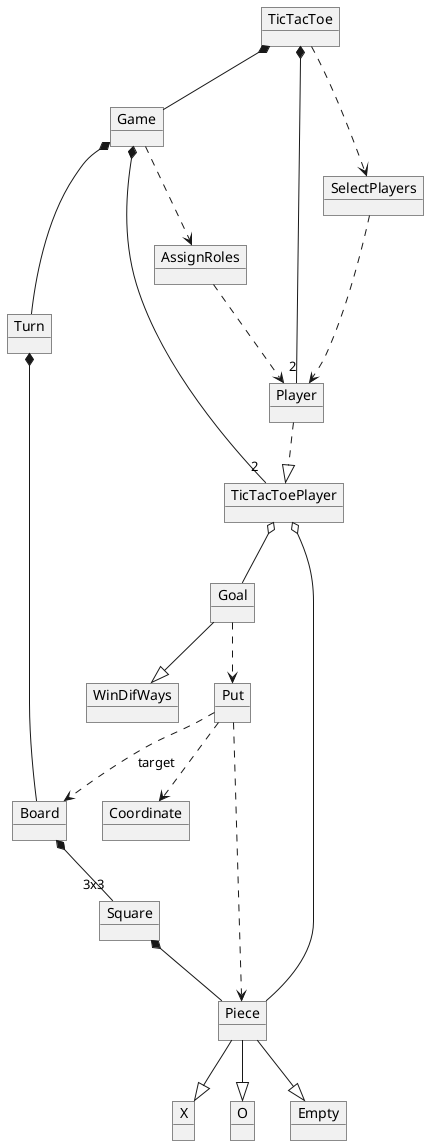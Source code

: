 @startuml vocabularyTicTacToe

object TicTacToe
object Game
object Turn
object Player
object Goal 
object Board
object WinDifWays
object Put
Object Coordinate
Object Square
object Piece    
object X
object O
object Empty
object TicTacToePlayer
object SelectPlayers
object AssignRoles

TicTacToe *--"2" Player
TicTacToe *-- Game

Game *-- Turn
Game *--"2" TicTacToePlayer

Player ..|> TicTacToePlayer
TicTacToePlayer o-- Piece
TicTacToePlayer o-- Goal
Goal --|> WinDifWays
Goal ..> Put
Put ..> Board:target
Put ..> Coordinate
Put ..> Piece

Board *--"3x3" Square
Square *-- Piece  


Turn *-- Board

Piece --|> X
Piece --|> O
Piece --|> Empty

TicTacToe ..> SelectPlayers
SelectPlayers ..> Player
Game ..> AssignRoles
AssignRoles..> Player



@enduml